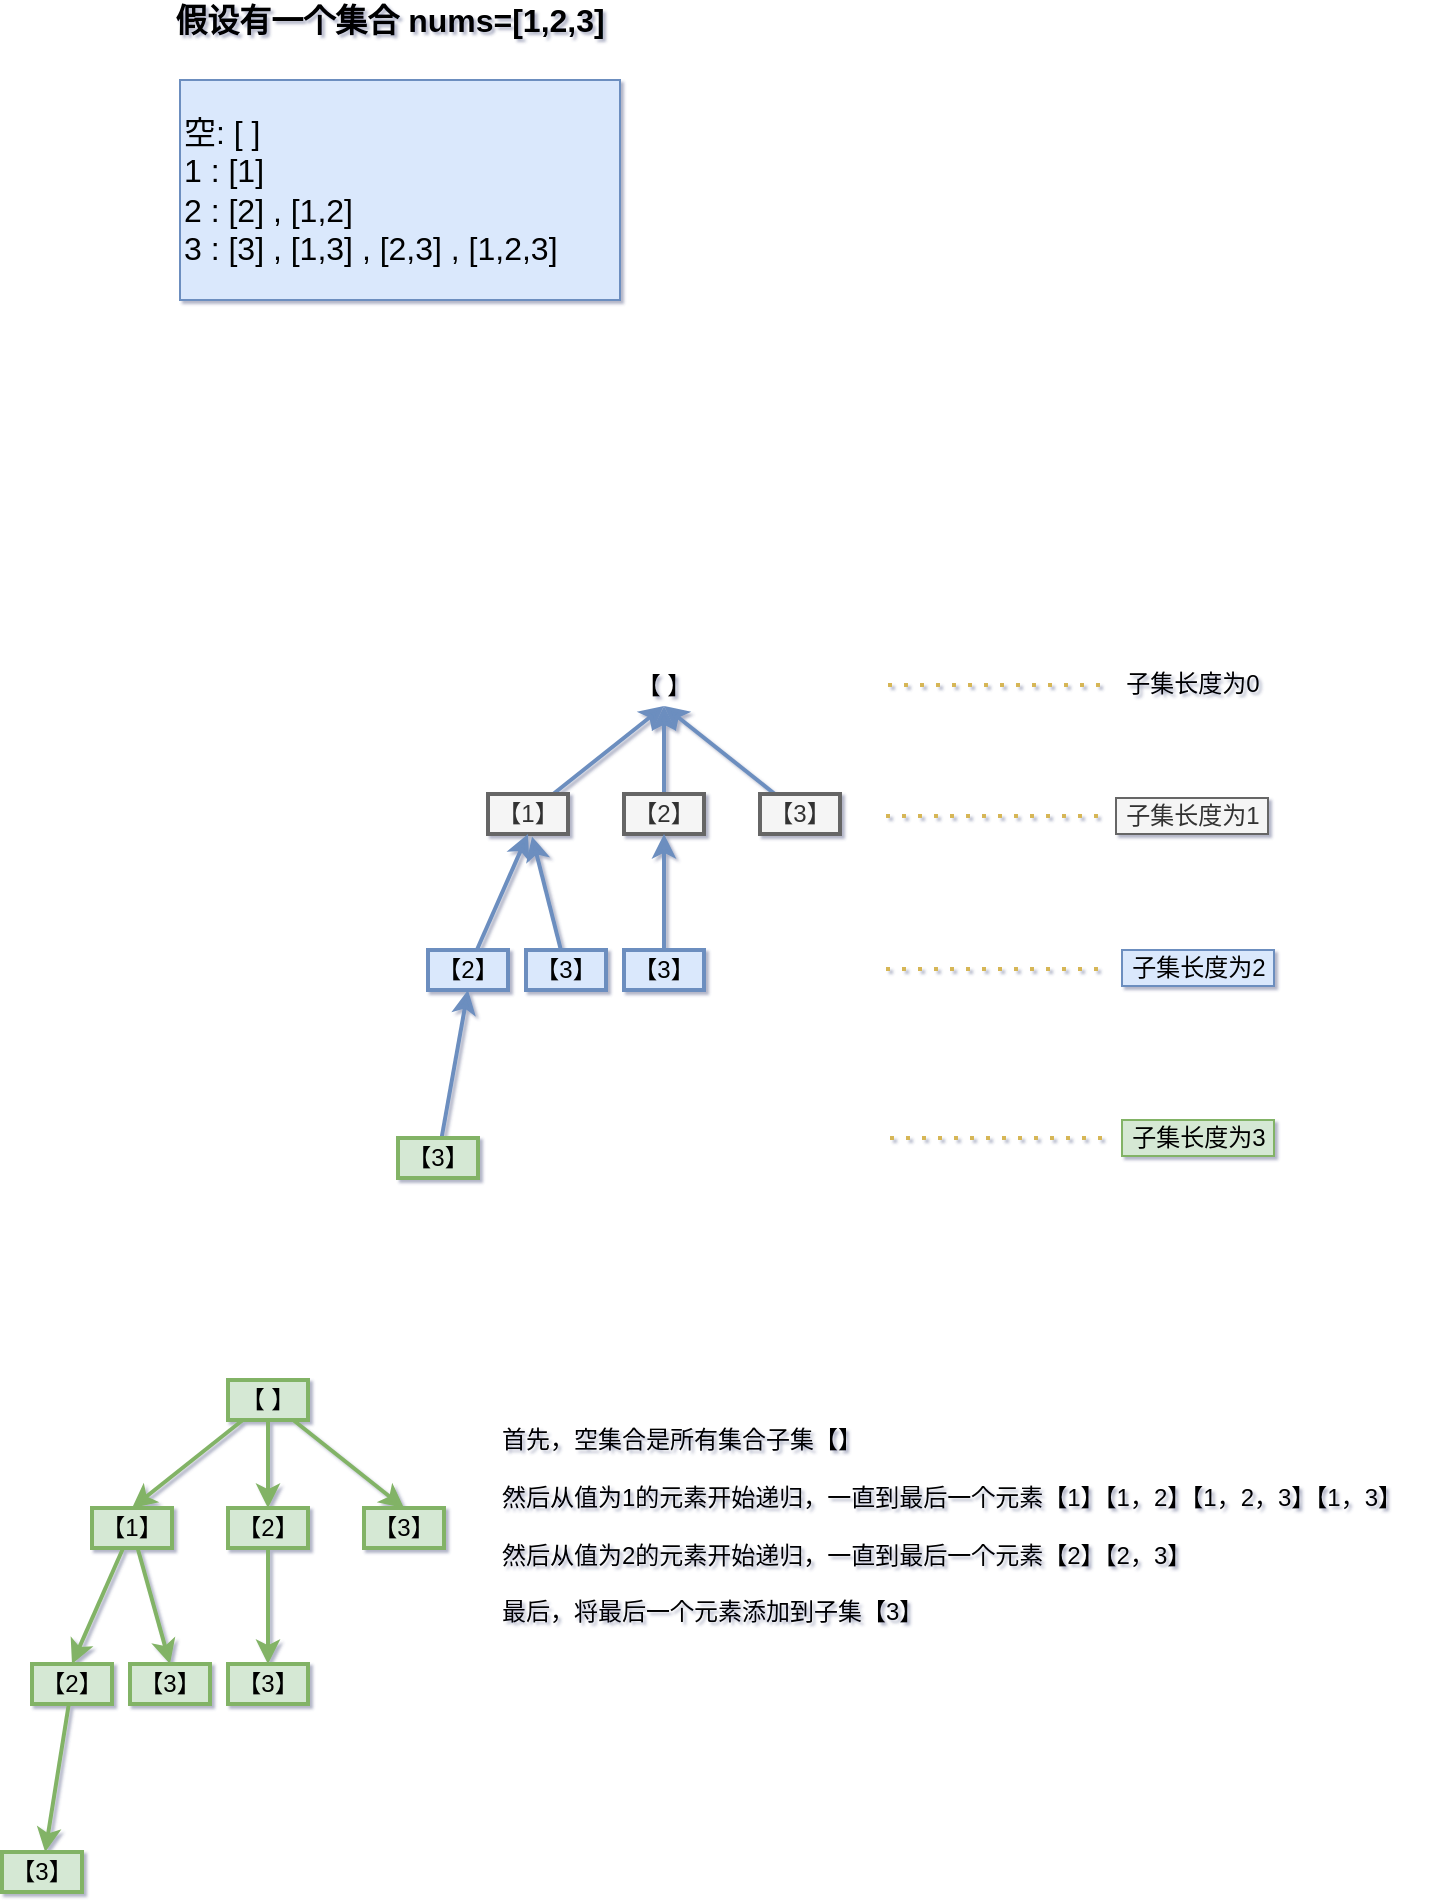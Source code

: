<mxfile version="14.2.7" type="github">
  <diagram id="SQnF3BvppI_CwYKKK8NE" name="Page-1">
    <mxGraphModel dx="1038" dy="548" grid="0" gridSize="10" guides="1" tooltips="1" connect="1" arrows="1" fold="1" page="1" pageScale="1" pageWidth="827" pageHeight="1169" math="0" shadow="1">
      <root>
        <mxCell id="0" />
        <mxCell id="1" parent="0" />
        <mxCell id="Bnz9tsj3J-pwx-rWyjrA-1" value="&lt;font style=&quot;font-size: 16px&quot;&gt;&lt;b&gt;假设有一个集合 nums=[1,2,3]&lt;/b&gt;&lt;/font&gt;" style="text;html=1;strokeColor=none;fillColor=none;align=center;verticalAlign=middle;whiteSpace=wrap;rounded=0;" vertex="1" parent="1">
          <mxGeometry x="160" y="60" width="230" height="20" as="geometry" />
        </mxCell>
        <mxCell id="Bnz9tsj3J-pwx-rWyjrA-2" value="&lt;div style=&quot;font-size: 16px&quot;&gt;&lt;span&gt;&lt;font style=&quot;font-size: 16px&quot;&gt;空: [ ]&lt;/font&gt;&lt;/span&gt;&lt;/div&gt;&lt;div style=&quot;font-size: 16px&quot;&gt;&lt;span&gt;&lt;font style=&quot;font-size: 16px&quot;&gt;1 : [1]&lt;/font&gt;&lt;/span&gt;&lt;/div&gt;&lt;div style=&quot;font-size: 16px&quot;&gt;&lt;span&gt;&lt;font style=&quot;font-size: 16px&quot;&gt;2 : [2] , [1,2]&lt;/font&gt;&lt;/span&gt;&lt;/div&gt;&lt;div style=&quot;font-size: 16px&quot;&gt;&lt;span&gt;&lt;font style=&quot;font-size: 16px&quot;&gt;3 : [3] , [1,3] , [2,3] , [1,2,3]&lt;/font&gt;&lt;/span&gt;&lt;/div&gt;" style="text;html=1;strokeColor=#6c8ebf;fillColor=#dae8fc;align=left;verticalAlign=middle;whiteSpace=wrap;rounded=0;" vertex="1" parent="1">
          <mxGeometry x="170" y="100" width="220" height="110" as="geometry" />
        </mxCell>
        <mxCell id="Bnz9tsj3J-pwx-rWyjrA-4" value="【 】" style="text;html=1;align=center;verticalAlign=middle;whiteSpace=wrap;rounded=0;strokeWidth=2;" vertex="1" parent="1">
          <mxGeometry x="392" y="393" width="40" height="20" as="geometry" />
        </mxCell>
        <mxCell id="Bnz9tsj3J-pwx-rWyjrA-13" style="rounded=0;orthogonalLoop=1;jettySize=auto;html=1;entryX=0.5;entryY=1;entryDx=0;entryDy=0;strokeWidth=2;fillColor=#dae8fc;strokeColor=#6c8ebf;" edge="1" parent="1" source="Bnz9tsj3J-pwx-rWyjrA-5" target="Bnz9tsj3J-pwx-rWyjrA-4">
          <mxGeometry relative="1" as="geometry" />
        </mxCell>
        <mxCell id="Bnz9tsj3J-pwx-rWyjrA-5" value="【1】" style="text;html=1;strokeColor=#666666;fillColor=#f5f5f5;align=center;verticalAlign=middle;whiteSpace=wrap;rounded=0;strokeWidth=2;fontColor=#333333;" vertex="1" parent="1">
          <mxGeometry x="324" y="457" width="40" height="20" as="geometry" />
        </mxCell>
        <mxCell id="Bnz9tsj3J-pwx-rWyjrA-14" style="edgeStyle=none;rounded=0;orthogonalLoop=1;jettySize=auto;html=1;entryX=0.5;entryY=1;entryDx=0;entryDy=0;strokeWidth=2;fillColor=#dae8fc;strokeColor=#6c8ebf;" edge="1" parent="1" source="Bnz9tsj3J-pwx-rWyjrA-6" target="Bnz9tsj3J-pwx-rWyjrA-4">
          <mxGeometry relative="1" as="geometry" />
        </mxCell>
        <mxCell id="Bnz9tsj3J-pwx-rWyjrA-6" value="【2】" style="text;html=1;strokeColor=#666666;fillColor=#f5f5f5;align=center;verticalAlign=middle;whiteSpace=wrap;rounded=0;strokeWidth=2;fontColor=#333333;" vertex="1" parent="1">
          <mxGeometry x="392" y="457" width="40" height="20" as="geometry" />
        </mxCell>
        <mxCell id="Bnz9tsj3J-pwx-rWyjrA-15" style="edgeStyle=none;rounded=0;orthogonalLoop=1;jettySize=auto;html=1;entryX=0.5;entryY=1;entryDx=0;entryDy=0;strokeWidth=2;fillColor=#dae8fc;strokeColor=#6c8ebf;" edge="1" parent="1" source="Bnz9tsj3J-pwx-rWyjrA-7" target="Bnz9tsj3J-pwx-rWyjrA-4">
          <mxGeometry relative="1" as="geometry" />
        </mxCell>
        <mxCell id="Bnz9tsj3J-pwx-rWyjrA-7" value="【3】" style="text;html=1;strokeColor=#666666;fillColor=#f5f5f5;align=center;verticalAlign=middle;whiteSpace=wrap;rounded=0;strokeWidth=2;fontColor=#333333;" vertex="1" parent="1">
          <mxGeometry x="460" y="457" width="40" height="20" as="geometry" />
        </mxCell>
        <mxCell id="Bnz9tsj3J-pwx-rWyjrA-18" style="edgeStyle=none;rounded=0;orthogonalLoop=1;jettySize=auto;html=1;strokeWidth=2;fillColor=#dae8fc;strokeColor=#6c8ebf;" edge="1" parent="1" source="Bnz9tsj3J-pwx-rWyjrA-8" target="Bnz9tsj3J-pwx-rWyjrA-6">
          <mxGeometry relative="1" as="geometry" />
        </mxCell>
        <mxCell id="Bnz9tsj3J-pwx-rWyjrA-8" value="【3】" style="text;html=1;strokeColor=#6c8ebf;fillColor=#dae8fc;align=center;verticalAlign=middle;whiteSpace=wrap;rounded=0;strokeWidth=2;" vertex="1" parent="1">
          <mxGeometry x="392" y="535" width="40" height="20" as="geometry" />
        </mxCell>
        <mxCell id="Bnz9tsj3J-pwx-rWyjrA-17" style="edgeStyle=none;rounded=0;orthogonalLoop=1;jettySize=auto;html=1;strokeWidth=2;fillColor=#dae8fc;strokeColor=#6c8ebf;" edge="1" parent="1" source="Bnz9tsj3J-pwx-rWyjrA-9">
          <mxGeometry relative="1" as="geometry">
            <mxPoint x="346" y="478.2" as="targetPoint" />
          </mxGeometry>
        </mxCell>
        <mxCell id="Bnz9tsj3J-pwx-rWyjrA-9" value="【3】" style="text;html=1;strokeColor=#6c8ebf;fillColor=#dae8fc;align=center;verticalAlign=middle;whiteSpace=wrap;rounded=0;strokeWidth=2;" vertex="1" parent="1">
          <mxGeometry x="343" y="535" width="40" height="20" as="geometry" />
        </mxCell>
        <mxCell id="Bnz9tsj3J-pwx-rWyjrA-16" style="edgeStyle=none;rounded=0;orthogonalLoop=1;jettySize=auto;html=1;entryX=0.5;entryY=1;entryDx=0;entryDy=0;strokeWidth=2;fillColor=#dae8fc;strokeColor=#6c8ebf;" edge="1" parent="1" source="Bnz9tsj3J-pwx-rWyjrA-10" target="Bnz9tsj3J-pwx-rWyjrA-5">
          <mxGeometry relative="1" as="geometry" />
        </mxCell>
        <mxCell id="Bnz9tsj3J-pwx-rWyjrA-10" value="【2】" style="text;html=1;strokeColor=#6c8ebf;fillColor=#dae8fc;align=center;verticalAlign=middle;whiteSpace=wrap;rounded=0;strokeWidth=2;" vertex="1" parent="1">
          <mxGeometry x="294" y="535" width="40" height="20" as="geometry" />
        </mxCell>
        <mxCell id="Bnz9tsj3J-pwx-rWyjrA-19" style="edgeStyle=none;rounded=0;orthogonalLoop=1;jettySize=auto;html=1;entryX=0.5;entryY=1;entryDx=0;entryDy=0;strokeWidth=2;fillColor=#dae8fc;strokeColor=#6c8ebf;" edge="1" parent="1" source="Bnz9tsj3J-pwx-rWyjrA-12" target="Bnz9tsj3J-pwx-rWyjrA-10">
          <mxGeometry relative="1" as="geometry" />
        </mxCell>
        <mxCell id="Bnz9tsj3J-pwx-rWyjrA-12" value="【3】" style="text;html=1;strokeColor=#82b366;fillColor=#d5e8d4;align=center;verticalAlign=middle;whiteSpace=wrap;rounded=0;strokeWidth=2;" vertex="1" parent="1">
          <mxGeometry x="279" y="629" width="40" height="20" as="geometry" />
        </mxCell>
        <mxCell id="Bnz9tsj3J-pwx-rWyjrA-20" value="" style="endArrow=none;dashed=1;html=1;dashPattern=1 3;strokeWidth=2;fillColor=#fff2cc;strokeColor=#d6b656;" edge="1" parent="1">
          <mxGeometry width="50" height="50" relative="1" as="geometry">
            <mxPoint x="523" y="468" as="sourcePoint" />
            <mxPoint x="632" y="468" as="targetPoint" />
          </mxGeometry>
        </mxCell>
        <mxCell id="Bnz9tsj3J-pwx-rWyjrA-23" value="" style="endArrow=none;dashed=1;html=1;dashPattern=1 3;strokeWidth=2;fillColor=#fff2cc;strokeColor=#d6b656;" edge="1" parent="1">
          <mxGeometry width="50" height="50" relative="1" as="geometry">
            <mxPoint x="523" y="544.5" as="sourcePoint" />
            <mxPoint x="632" y="544.5" as="targetPoint" />
          </mxGeometry>
        </mxCell>
        <mxCell id="Bnz9tsj3J-pwx-rWyjrA-24" value="" style="endArrow=none;dashed=1;html=1;dashPattern=1 3;strokeWidth=2;fillColor=#fff2cc;strokeColor=#d6b656;" edge="1" parent="1">
          <mxGeometry width="50" height="50" relative="1" as="geometry">
            <mxPoint x="525" y="629" as="sourcePoint" />
            <mxPoint x="634" y="629" as="targetPoint" />
          </mxGeometry>
        </mxCell>
        <mxCell id="Bnz9tsj3J-pwx-rWyjrA-25" value="" style="endArrow=none;dashed=1;html=1;dashPattern=1 3;strokeWidth=2;fillColor=#fff2cc;strokeColor=#d6b656;" edge="1" parent="1">
          <mxGeometry width="50" height="50" relative="1" as="geometry">
            <mxPoint x="524" y="402.5" as="sourcePoint" />
            <mxPoint x="633" y="402.5" as="targetPoint" />
          </mxGeometry>
        </mxCell>
        <mxCell id="Bnz9tsj3J-pwx-rWyjrA-26" value="子集长度为0" style="text;html=1;align=center;verticalAlign=middle;resizable=0;points=[];autosize=1;" vertex="1" parent="1">
          <mxGeometry x="638" y="393" width="76" height="18" as="geometry" />
        </mxCell>
        <mxCell id="Bnz9tsj3J-pwx-rWyjrA-27" value="子集长度为1" style="text;html=1;align=center;verticalAlign=middle;resizable=0;points=[];autosize=1;fillColor=#f5f5f5;strokeColor=#666666;fontColor=#333333;" vertex="1" parent="1">
          <mxGeometry x="638" y="459" width="76" height="18" as="geometry" />
        </mxCell>
        <mxCell id="Bnz9tsj3J-pwx-rWyjrA-28" value="子集长度为2" style="text;html=1;align=center;verticalAlign=middle;resizable=0;points=[];autosize=1;fillColor=#dae8fc;strokeColor=#6c8ebf;" vertex="1" parent="1">
          <mxGeometry x="641" y="535" width="76" height="18" as="geometry" />
        </mxCell>
        <mxCell id="Bnz9tsj3J-pwx-rWyjrA-29" value="子集长度为3" style="text;html=1;align=center;verticalAlign=middle;resizable=0;points=[];autosize=1;fillColor=#d5e8d4;strokeColor=#82b366;" vertex="1" parent="1">
          <mxGeometry x="641" y="620" width="76" height="18" as="geometry" />
        </mxCell>
        <mxCell id="Bnz9tsj3J-pwx-rWyjrA-45" style="edgeStyle=none;rounded=0;orthogonalLoop=1;jettySize=auto;html=1;entryX=0.5;entryY=0;entryDx=0;entryDy=0;strokeWidth=2;fillColor=#d5e8d4;strokeColor=#82b366;" edge="1" parent="1" source="Bnz9tsj3J-pwx-rWyjrA-30" target="Bnz9tsj3J-pwx-rWyjrA-32">
          <mxGeometry relative="1" as="geometry" />
        </mxCell>
        <mxCell id="Bnz9tsj3J-pwx-rWyjrA-46" style="edgeStyle=none;rounded=0;orthogonalLoop=1;jettySize=auto;html=1;entryX=0.5;entryY=0;entryDx=0;entryDy=0;strokeWidth=2;fillColor=#d5e8d4;strokeColor=#82b366;" edge="1" parent="1" source="Bnz9tsj3J-pwx-rWyjrA-30" target="Bnz9tsj3J-pwx-rWyjrA-34">
          <mxGeometry relative="1" as="geometry" />
        </mxCell>
        <mxCell id="Bnz9tsj3J-pwx-rWyjrA-47" style="edgeStyle=none;rounded=0;orthogonalLoop=1;jettySize=auto;html=1;entryX=0.5;entryY=0;entryDx=0;entryDy=0;strokeWidth=2;fillColor=#d5e8d4;strokeColor=#82b366;" edge="1" parent="1" source="Bnz9tsj3J-pwx-rWyjrA-30" target="Bnz9tsj3J-pwx-rWyjrA-36">
          <mxGeometry relative="1" as="geometry" />
        </mxCell>
        <mxCell id="Bnz9tsj3J-pwx-rWyjrA-30" value="【 】" style="text;html=1;align=center;verticalAlign=middle;whiteSpace=wrap;rounded=0;strokeWidth=2;fillColor=#d5e8d4;strokeColor=#82b366;" vertex="1" parent="1">
          <mxGeometry x="194" y="750" width="40" height="20" as="geometry" />
        </mxCell>
        <mxCell id="Bnz9tsj3J-pwx-rWyjrA-48" style="edgeStyle=none;rounded=0;orthogonalLoop=1;jettySize=auto;html=1;entryX=0.5;entryY=0;entryDx=0;entryDy=0;strokeWidth=2;fillColor=#d5e8d4;strokeColor=#82b366;" edge="1" parent="1" source="Bnz9tsj3J-pwx-rWyjrA-32" target="Bnz9tsj3J-pwx-rWyjrA-42">
          <mxGeometry relative="1" as="geometry" />
        </mxCell>
        <mxCell id="Bnz9tsj3J-pwx-rWyjrA-49" style="edgeStyle=none;rounded=0;orthogonalLoop=1;jettySize=auto;html=1;entryX=0.5;entryY=0;entryDx=0;entryDy=0;strokeWidth=2;fillColor=#d5e8d4;strokeColor=#82b366;" edge="1" parent="1" source="Bnz9tsj3J-pwx-rWyjrA-32" target="Bnz9tsj3J-pwx-rWyjrA-40">
          <mxGeometry relative="1" as="geometry" />
        </mxCell>
        <mxCell id="Bnz9tsj3J-pwx-rWyjrA-32" value="【1】" style="text;html=1;strokeColor=#82b366;fillColor=#d5e8d4;align=center;verticalAlign=middle;whiteSpace=wrap;rounded=0;strokeWidth=2;" vertex="1" parent="1">
          <mxGeometry x="126" y="814" width="40" height="20" as="geometry" />
        </mxCell>
        <mxCell id="Bnz9tsj3J-pwx-rWyjrA-50" style="edgeStyle=none;rounded=0;orthogonalLoop=1;jettySize=auto;html=1;entryX=0.5;entryY=0;entryDx=0;entryDy=0;strokeWidth=2;fillColor=#d5e8d4;strokeColor=#82b366;" edge="1" parent="1" source="Bnz9tsj3J-pwx-rWyjrA-34" target="Bnz9tsj3J-pwx-rWyjrA-38">
          <mxGeometry relative="1" as="geometry" />
        </mxCell>
        <mxCell id="Bnz9tsj3J-pwx-rWyjrA-34" value="【2】" style="text;html=1;strokeColor=#82b366;fillColor=#d5e8d4;align=center;verticalAlign=middle;whiteSpace=wrap;rounded=0;strokeWidth=2;" vertex="1" parent="1">
          <mxGeometry x="194" y="814" width="40" height="20" as="geometry" />
        </mxCell>
        <mxCell id="Bnz9tsj3J-pwx-rWyjrA-36" value="【3】" style="text;html=1;strokeColor=#82b366;fillColor=#d5e8d4;align=center;verticalAlign=middle;whiteSpace=wrap;rounded=0;strokeWidth=2;" vertex="1" parent="1">
          <mxGeometry x="262" y="814" width="40" height="20" as="geometry" />
        </mxCell>
        <mxCell id="Bnz9tsj3J-pwx-rWyjrA-38" value="【3】" style="text;html=1;strokeColor=#82b366;fillColor=#d5e8d4;align=center;verticalAlign=middle;whiteSpace=wrap;rounded=0;strokeWidth=2;" vertex="1" parent="1">
          <mxGeometry x="194" y="892" width="40" height="20" as="geometry" />
        </mxCell>
        <mxCell id="Bnz9tsj3J-pwx-rWyjrA-40" value="【3】" style="text;html=1;strokeColor=#82b366;fillColor=#d5e8d4;align=center;verticalAlign=middle;whiteSpace=wrap;rounded=0;strokeWidth=2;" vertex="1" parent="1">
          <mxGeometry x="145" y="892" width="40" height="20" as="geometry" />
        </mxCell>
        <mxCell id="Bnz9tsj3J-pwx-rWyjrA-51" value="" style="edgeStyle=none;rounded=0;orthogonalLoop=1;jettySize=auto;html=1;strokeWidth=2;fillColor=#d5e8d4;strokeColor=#82b366;" edge="1" parent="1" source="Bnz9tsj3J-pwx-rWyjrA-42" target="Bnz9tsj3J-pwx-rWyjrA-44">
          <mxGeometry relative="1" as="geometry" />
        </mxCell>
        <mxCell id="Bnz9tsj3J-pwx-rWyjrA-42" value="【2】" style="text;html=1;strokeColor=#82b366;fillColor=#d5e8d4;align=center;verticalAlign=middle;whiteSpace=wrap;rounded=0;strokeWidth=2;" vertex="1" parent="1">
          <mxGeometry x="96" y="892" width="40" height="20" as="geometry" />
        </mxCell>
        <mxCell id="Bnz9tsj3J-pwx-rWyjrA-44" value="【3】" style="text;html=1;strokeColor=#82b366;fillColor=#d5e8d4;align=center;verticalAlign=middle;whiteSpace=wrap;rounded=0;strokeWidth=2;" vertex="1" parent="1">
          <mxGeometry x="81" y="986" width="40" height="20" as="geometry" />
        </mxCell>
        <mxCell id="Bnz9tsj3J-pwx-rWyjrA-52" value="&lt;div style=&quot;text-align: left&quot;&gt;&lt;span&gt;首先，空集合是所有集合子集【】&lt;/span&gt;&lt;/div&gt;&lt;div style=&quot;text-align: left&quot;&gt;&lt;span&gt;&lt;br&gt;&lt;/span&gt;&lt;/div&gt;&lt;div style=&quot;text-align: left&quot;&gt;&lt;span&gt;然后从值为1的元素开始递归，一直到最后一个元素【1】【1，2】【1，2，3】【1，3】&lt;/span&gt;&lt;/div&gt;&lt;div style=&quot;text-align: left&quot;&gt;&lt;span&gt;&lt;br&gt;&lt;/span&gt;&lt;/div&gt;&lt;div style=&quot;text-align: left&quot;&gt;&lt;span&gt;然后从值为2的元素开始递归，一直到最后一个元素【2】【2，3】&lt;/span&gt;&lt;/div&gt;&lt;div style=&quot;text-align: left&quot;&gt;&lt;span&gt;&lt;br&gt;&lt;/span&gt;&lt;/div&gt;&lt;div style=&quot;text-align: left&quot;&gt;&lt;span&gt;最后，将最后一个元素添加到子集【3】&lt;/span&gt;&lt;/div&gt;" style="text;html=1;strokeColor=none;fillColor=none;align=center;verticalAlign=middle;whiteSpace=wrap;rounded=0;" vertex="1" parent="1">
          <mxGeometry x="311" y="750" width="490" height="145" as="geometry" />
        </mxCell>
      </root>
    </mxGraphModel>
  </diagram>
</mxfile>
